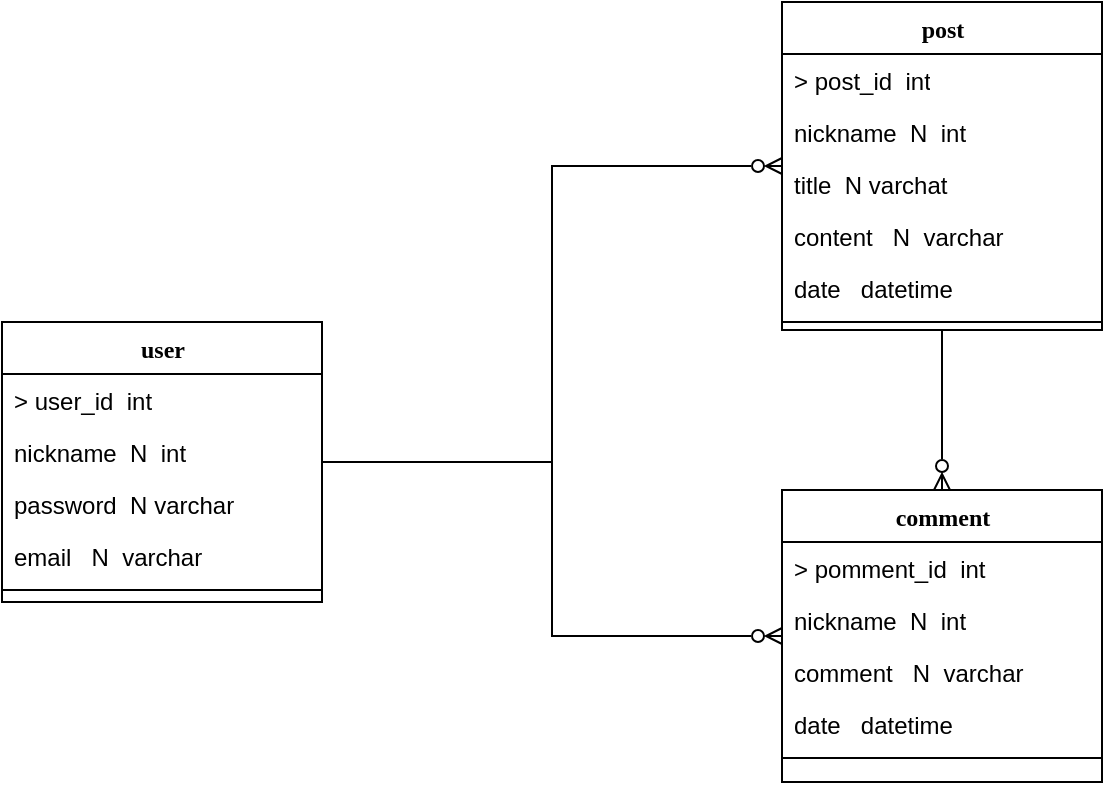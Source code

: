 <mxfile version="21.2.8" type="device">
  <diagram name="Page-1" id="9f46799a-70d6-7492-0946-bef42562c5a5">
    <mxGraphModel dx="1418" dy="827" grid="1" gridSize="10" guides="1" tooltips="1" connect="1" arrows="1" fold="1" page="1" pageScale="1" pageWidth="1100" pageHeight="850" background="none" math="0" shadow="0">
      <root>
        <mxCell id="0" />
        <mxCell id="1" parent="0" />
        <mxCell id="pHOXY40Jx3wyTHZXNAS--7" value="" style="edgeStyle=orthogonalEdgeStyle;rounded=0;orthogonalLoop=1;jettySize=auto;html=1;endArrow=ERzeroToMany;endFill=0;" edge="1" parent="1" source="78961159f06e98e8-17" target="pHOXY40Jx3wyTHZXNAS--1">
          <mxGeometry relative="1" as="geometry" />
        </mxCell>
        <mxCell id="pHOXY40Jx3wyTHZXNAS--17" style="edgeStyle=orthogonalEdgeStyle;rounded=0;orthogonalLoop=1;jettySize=auto;html=1;endArrow=ERzeroToMany;endFill=0;" edge="1" parent="1" source="78961159f06e98e8-17" target="pHOXY40Jx3wyTHZXNAS--9">
          <mxGeometry relative="1" as="geometry">
            <mxPoint x="350" y="740" as="targetPoint" />
          </mxGeometry>
        </mxCell>
        <mxCell id="78961159f06e98e8-17" value="user" style="swimlane;html=1;fontStyle=1;align=center;verticalAlign=top;childLayout=stackLayout;horizontal=1;startSize=26;horizontalStack=0;resizeParent=1;resizeLast=0;collapsible=1;marginBottom=0;swimlaneFillColor=#ffffff;rounded=0;shadow=0;comic=0;labelBackgroundColor=none;strokeWidth=1;fillColor=none;fontFamily=Verdana;fontSize=12" parent="1" vertex="1">
          <mxGeometry x="130" y="340" width="160" height="140" as="geometry" />
        </mxCell>
        <mxCell id="78961159f06e98e8-21" value="&amp;gt; user_id&lt;span style=&quot;white-space: pre;&quot;&gt;	&lt;/span&gt;&lt;span style=&quot;white-space: pre;&quot;&gt;	&lt;/span&gt;int" style="text;html=1;strokeColor=none;fillColor=none;align=left;verticalAlign=top;spacingLeft=4;spacingRight=4;whiteSpace=wrap;overflow=hidden;rotatable=0;points=[[0,0.5],[1,0.5]];portConstraint=eastwest;" parent="78961159f06e98e8-17" vertex="1">
          <mxGeometry y="26" width="160" height="26" as="geometry" />
        </mxCell>
        <mxCell id="78961159f06e98e8-23" value="nickname&lt;span style=&quot;white-space: pre;&quot;&gt;	&lt;/span&gt;&lt;span style=&quot;white-space: pre;&quot;&gt;	&lt;/span&gt;N&amp;nbsp;&lt;span style=&quot;white-space: pre;&quot;&gt;	&lt;/span&gt;int&lt;br&gt;" style="text;html=1;strokeColor=none;fillColor=none;align=left;verticalAlign=top;spacingLeft=4;spacingRight=4;whiteSpace=wrap;overflow=hidden;rotatable=0;points=[[0,0.5],[1,0.5]];portConstraint=eastwest;" parent="78961159f06e98e8-17" vertex="1">
          <mxGeometry y="52" width="160" height="26" as="geometry" />
        </mxCell>
        <mxCell id="78961159f06e98e8-25" value="password&lt;span style=&quot;white-space: pre;&quot;&gt;	&lt;/span&gt;&lt;span style=&quot;white-space: pre;&quot;&gt;	&lt;/span&gt;N&lt;span style=&quot;white-space: pre;&quot;&gt;	&lt;/span&gt;varchar" style="text;html=1;strokeColor=none;fillColor=none;align=left;verticalAlign=top;spacingLeft=4;spacingRight=4;whiteSpace=wrap;overflow=hidden;rotatable=0;points=[[0,0.5],[1,0.5]];portConstraint=eastwest;" parent="78961159f06e98e8-17" vertex="1">
          <mxGeometry y="78" width="160" height="26" as="geometry" />
        </mxCell>
        <mxCell id="78961159f06e98e8-26" value="email&lt;span style=&quot;&quot;&gt;	&lt;span style=&quot;white-space: pre;&quot;&gt;	&lt;/span&gt;&lt;/span&gt;&lt;span style=&quot;&quot;&gt;	&lt;/span&gt;N&lt;span style=&quot;&quot;&gt;	&lt;span style=&quot;white-space: pre;&quot;&gt;	&lt;/span&gt;&lt;/span&gt;varchar" style="text;html=1;strokeColor=none;fillColor=none;align=left;verticalAlign=top;spacingLeft=4;spacingRight=4;whiteSpace=wrap;overflow=hidden;rotatable=0;points=[[0,0.5],[1,0.5]];portConstraint=eastwest;" parent="78961159f06e98e8-17" vertex="1">
          <mxGeometry y="104" width="160" height="26" as="geometry" />
        </mxCell>
        <mxCell id="78961159f06e98e8-19" value="" style="line;html=1;strokeWidth=1;fillColor=none;align=left;verticalAlign=middle;spacingTop=-1;spacingLeft=3;spacingRight=3;rotatable=0;labelPosition=right;points=[];portConstraint=eastwest;" parent="78961159f06e98e8-17" vertex="1">
          <mxGeometry y="130" width="160" height="8" as="geometry" />
        </mxCell>
        <mxCell id="pHOXY40Jx3wyTHZXNAS--16" value="" style="edgeStyle=orthogonalEdgeStyle;rounded=0;orthogonalLoop=1;jettySize=auto;html=1;endArrow=ERzeroToMany;endFill=0;" edge="1" parent="1" source="pHOXY40Jx3wyTHZXNAS--1" target="pHOXY40Jx3wyTHZXNAS--9">
          <mxGeometry relative="1" as="geometry" />
        </mxCell>
        <mxCell id="pHOXY40Jx3wyTHZXNAS--1" value="post" style="swimlane;html=1;fontStyle=1;align=center;verticalAlign=top;childLayout=stackLayout;horizontal=1;startSize=26;horizontalStack=0;resizeParent=1;resizeLast=0;collapsible=1;marginBottom=0;swimlaneFillColor=#ffffff;rounded=0;shadow=0;comic=0;labelBackgroundColor=none;strokeWidth=1;fillColor=none;fontFamily=Verdana;fontSize=12" vertex="1" parent="1">
          <mxGeometry x="520" y="180" width="160" height="164" as="geometry" />
        </mxCell>
        <mxCell id="pHOXY40Jx3wyTHZXNAS--2" value="&amp;gt; post_id&lt;span style=&quot;white-space: pre;&quot;&gt;	&lt;/span&gt;&lt;span style=&quot;white-space: pre;&quot;&gt;	&lt;/span&gt;int" style="text;html=1;strokeColor=none;fillColor=none;align=left;verticalAlign=top;spacingLeft=4;spacingRight=4;whiteSpace=wrap;overflow=hidden;rotatable=0;points=[[0,0.5],[1,0.5]];portConstraint=eastwest;" vertex="1" parent="pHOXY40Jx3wyTHZXNAS--1">
          <mxGeometry y="26" width="160" height="26" as="geometry" />
        </mxCell>
        <mxCell id="pHOXY40Jx3wyTHZXNAS--3" value="nickname&lt;span style=&quot;white-space: pre;&quot;&gt;	&lt;/span&gt;&lt;span style=&quot;white-space: pre;&quot;&gt;	&lt;/span&gt;N&amp;nbsp;&lt;span style=&quot;white-space: pre;&quot;&gt;	&lt;/span&gt;int&lt;br&gt;" style="text;html=1;strokeColor=none;fillColor=none;align=left;verticalAlign=top;spacingLeft=4;spacingRight=4;whiteSpace=wrap;overflow=hidden;rotatable=0;points=[[0,0.5],[1,0.5]];portConstraint=eastwest;" vertex="1" parent="pHOXY40Jx3wyTHZXNAS--1">
          <mxGeometry y="52" width="160" height="26" as="geometry" />
        </mxCell>
        <mxCell id="pHOXY40Jx3wyTHZXNAS--4" value="title&lt;span style=&quot;white-space: pre;&quot;&gt;	&lt;/span&gt;&lt;span style=&quot;white-space: pre;&quot;&gt;	&lt;/span&gt;N&lt;span style=&quot;white-space: pre;&quot;&gt;	&lt;/span&gt;varchat" style="text;html=1;strokeColor=none;fillColor=none;align=left;verticalAlign=top;spacingLeft=4;spacingRight=4;whiteSpace=wrap;overflow=hidden;rotatable=0;points=[[0,0.5],[1,0.5]];portConstraint=eastwest;" vertex="1" parent="pHOXY40Jx3wyTHZXNAS--1">
          <mxGeometry y="78" width="160" height="26" as="geometry" />
        </mxCell>
        <mxCell id="pHOXY40Jx3wyTHZXNAS--5" value="&lt;span style=&quot;&quot;&gt;content&amp;nbsp;&lt;span style=&quot;white-space: pre;&quot;&gt;	&lt;/span&gt;&lt;/span&gt;&lt;span style=&quot;&quot;&gt;	&lt;/span&gt;N&lt;span style=&quot;&quot;&gt;	&lt;span style=&quot;white-space: pre;&quot;&gt;	&lt;/span&gt;&lt;/span&gt;varchar" style="text;html=1;strokeColor=none;fillColor=none;align=left;verticalAlign=top;spacingLeft=4;spacingRight=4;whiteSpace=wrap;overflow=hidden;rotatable=0;points=[[0,0.5],[1,0.5]];portConstraint=eastwest;" vertex="1" parent="pHOXY40Jx3wyTHZXNAS--1">
          <mxGeometry y="104" width="160" height="26" as="geometry" />
        </mxCell>
        <mxCell id="pHOXY40Jx3wyTHZXNAS--8" value="date&lt;span style=&quot;white-space: pre;&quot;&gt;	&lt;/span&gt;&lt;span style=&quot;white-space: pre;&quot;&gt;	&lt;/span&gt;&lt;span style=&quot;white-space: pre;&quot;&gt;	&lt;/span&gt;datetime" style="text;html=1;strokeColor=none;fillColor=none;align=left;verticalAlign=top;spacingLeft=4;spacingRight=4;whiteSpace=wrap;overflow=hidden;rotatable=0;points=[[0,0.5],[1,0.5]];portConstraint=eastwest;" vertex="1" parent="pHOXY40Jx3wyTHZXNAS--1">
          <mxGeometry y="130" width="160" height="26" as="geometry" />
        </mxCell>
        <mxCell id="pHOXY40Jx3wyTHZXNAS--6" value="" style="line;html=1;strokeWidth=1;fillColor=none;align=left;verticalAlign=middle;spacingTop=-1;spacingLeft=3;spacingRight=3;rotatable=0;labelPosition=right;points=[];portConstraint=eastwest;" vertex="1" parent="pHOXY40Jx3wyTHZXNAS--1">
          <mxGeometry y="156" width="160" height="8" as="geometry" />
        </mxCell>
        <mxCell id="pHOXY40Jx3wyTHZXNAS--9" value="comment" style="swimlane;html=1;fontStyle=1;align=center;verticalAlign=top;childLayout=stackLayout;horizontal=1;startSize=26;horizontalStack=0;resizeParent=1;resizeLast=0;collapsible=1;marginBottom=0;swimlaneFillColor=#ffffff;rounded=0;shadow=0;comic=0;labelBackgroundColor=none;strokeWidth=1;fillColor=none;fontFamily=Verdana;fontSize=12" vertex="1" parent="1">
          <mxGeometry x="520" y="424" width="160" height="146" as="geometry" />
        </mxCell>
        <mxCell id="pHOXY40Jx3wyTHZXNAS--10" value="&amp;gt; pomment_id&lt;span style=&quot;white-space: pre;&quot;&gt;	&lt;/span&gt;&lt;span style=&quot;white-space: pre;&quot;&gt;	&lt;/span&gt;int" style="text;html=1;strokeColor=none;fillColor=none;align=left;verticalAlign=top;spacingLeft=4;spacingRight=4;whiteSpace=wrap;overflow=hidden;rotatable=0;points=[[0,0.5],[1,0.5]];portConstraint=eastwest;" vertex="1" parent="pHOXY40Jx3wyTHZXNAS--9">
          <mxGeometry y="26" width="160" height="26" as="geometry" />
        </mxCell>
        <mxCell id="pHOXY40Jx3wyTHZXNAS--11" value="nickname&lt;span style=&quot;white-space: pre;&quot;&gt;	&lt;/span&gt;&lt;span style=&quot;white-space: pre;&quot;&gt;	&lt;/span&gt;N&amp;nbsp;&lt;span style=&quot;white-space: pre;&quot;&gt;	&lt;/span&gt;int&lt;br&gt;" style="text;html=1;strokeColor=none;fillColor=none;align=left;verticalAlign=top;spacingLeft=4;spacingRight=4;whiteSpace=wrap;overflow=hidden;rotatable=0;points=[[0,0.5],[1,0.5]];portConstraint=eastwest;" vertex="1" parent="pHOXY40Jx3wyTHZXNAS--9">
          <mxGeometry y="52" width="160" height="26" as="geometry" />
        </mxCell>
        <mxCell id="pHOXY40Jx3wyTHZXNAS--13" value="&lt;span style=&quot;&quot;&gt;comment&amp;nbsp;&lt;span style=&quot;white-space: pre;&quot;&gt;	&lt;/span&gt;&lt;/span&gt;&lt;span style=&quot;&quot;&gt;	&lt;/span&gt;N&lt;span style=&quot;&quot;&gt;	&lt;span style=&quot;white-space: pre;&quot;&gt;	&lt;/span&gt;&lt;/span&gt;varchar" style="text;html=1;strokeColor=none;fillColor=none;align=left;verticalAlign=top;spacingLeft=4;spacingRight=4;whiteSpace=wrap;overflow=hidden;rotatable=0;points=[[0,0.5],[1,0.5]];portConstraint=eastwest;" vertex="1" parent="pHOXY40Jx3wyTHZXNAS--9">
          <mxGeometry y="78" width="160" height="26" as="geometry" />
        </mxCell>
        <mxCell id="pHOXY40Jx3wyTHZXNAS--14" value="date&lt;span style=&quot;white-space: pre;&quot;&gt;	&lt;/span&gt;&lt;span style=&quot;white-space: pre;&quot;&gt;	&lt;/span&gt;&lt;span style=&quot;white-space: pre;&quot;&gt;	&lt;/span&gt;datetime" style="text;html=1;strokeColor=none;fillColor=none;align=left;verticalAlign=top;spacingLeft=4;spacingRight=4;whiteSpace=wrap;overflow=hidden;rotatable=0;points=[[0,0.5],[1,0.5]];portConstraint=eastwest;" vertex="1" parent="pHOXY40Jx3wyTHZXNAS--9">
          <mxGeometry y="104" width="160" height="26" as="geometry" />
        </mxCell>
        <mxCell id="pHOXY40Jx3wyTHZXNAS--15" value="" style="line;html=1;strokeWidth=1;fillColor=none;align=left;verticalAlign=middle;spacingTop=-1;spacingLeft=3;spacingRight=3;rotatable=0;labelPosition=right;points=[];portConstraint=eastwest;" vertex="1" parent="pHOXY40Jx3wyTHZXNAS--9">
          <mxGeometry y="130" width="160" height="8" as="geometry" />
        </mxCell>
      </root>
    </mxGraphModel>
  </diagram>
</mxfile>
